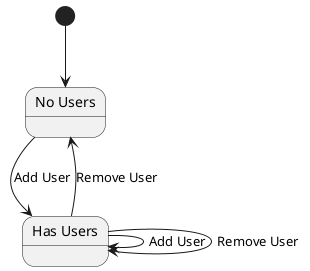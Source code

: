 @startuml


state NoUsers as "No Users"
state HasUsers as "Has Users"

[*] --> NoUsers
NoUsers --> HasUsers : Add User
HasUsers --> HasUsers : Add User
HasUsers --> HasUsers : Remove User
HasUsers --> NoUsers : Remove User
 

@enduml